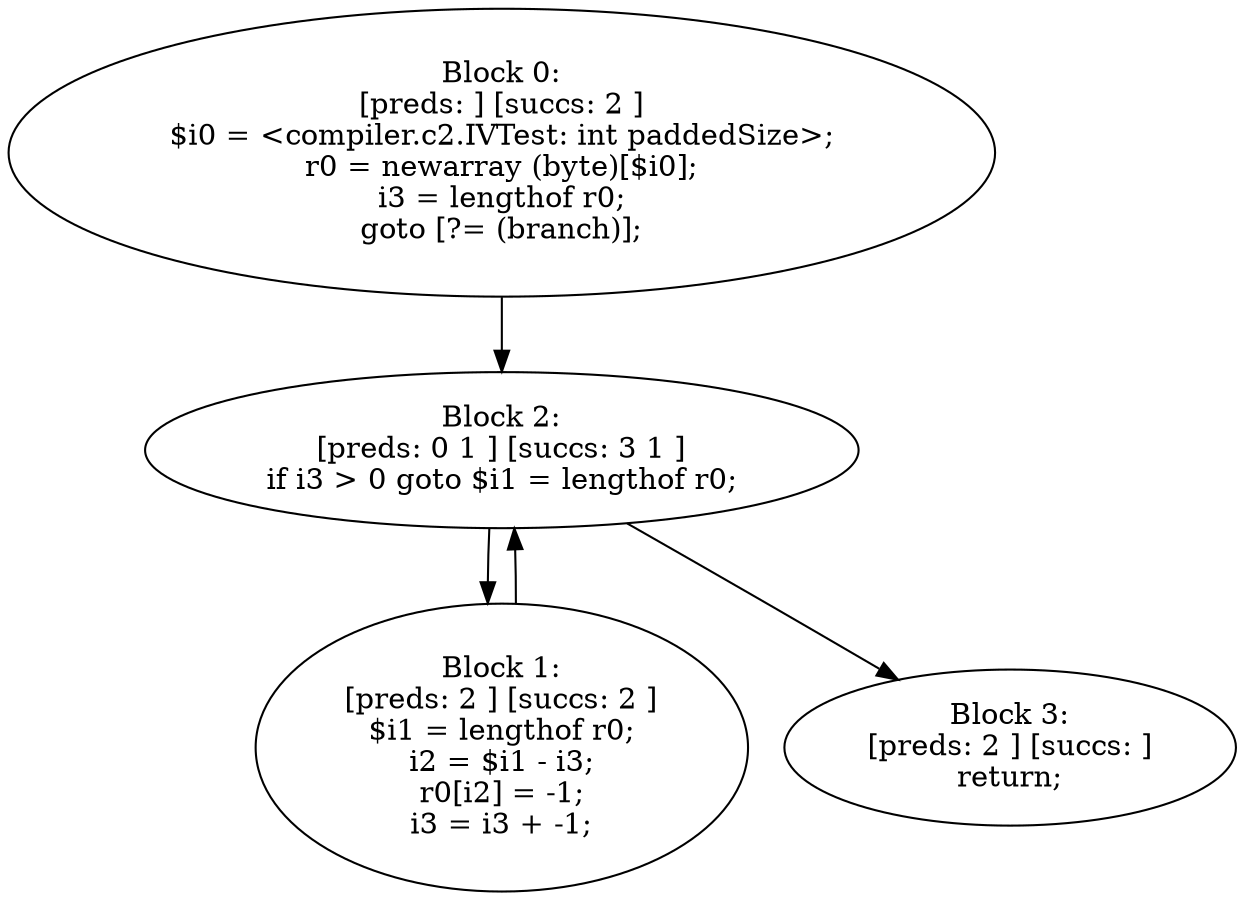 digraph "unitGraph" {
    "Block 0:
[preds: ] [succs: 2 ]
$i0 = <compiler.c2.IVTest: int paddedSize>;
r0 = newarray (byte)[$i0];
i3 = lengthof r0;
goto [?= (branch)];
"
    "Block 1:
[preds: 2 ] [succs: 2 ]
$i1 = lengthof r0;
i2 = $i1 - i3;
r0[i2] = -1;
i3 = i3 + -1;
"
    "Block 2:
[preds: 0 1 ] [succs: 3 1 ]
if i3 > 0 goto $i1 = lengthof r0;
"
    "Block 3:
[preds: 2 ] [succs: ]
return;
"
    "Block 0:
[preds: ] [succs: 2 ]
$i0 = <compiler.c2.IVTest: int paddedSize>;
r0 = newarray (byte)[$i0];
i3 = lengthof r0;
goto [?= (branch)];
"->"Block 2:
[preds: 0 1 ] [succs: 3 1 ]
if i3 > 0 goto $i1 = lengthof r0;
";
    "Block 1:
[preds: 2 ] [succs: 2 ]
$i1 = lengthof r0;
i2 = $i1 - i3;
r0[i2] = -1;
i3 = i3 + -1;
"->"Block 2:
[preds: 0 1 ] [succs: 3 1 ]
if i3 > 0 goto $i1 = lengthof r0;
";
    "Block 2:
[preds: 0 1 ] [succs: 3 1 ]
if i3 > 0 goto $i1 = lengthof r0;
"->"Block 3:
[preds: 2 ] [succs: ]
return;
";
    "Block 2:
[preds: 0 1 ] [succs: 3 1 ]
if i3 > 0 goto $i1 = lengthof r0;
"->"Block 1:
[preds: 2 ] [succs: 2 ]
$i1 = lengthof r0;
i2 = $i1 - i3;
r0[i2] = -1;
i3 = i3 + -1;
";
}
